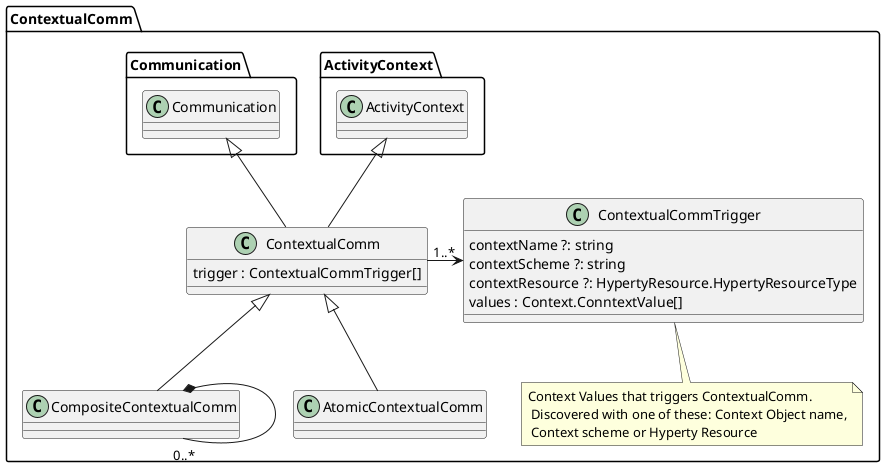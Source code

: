 @startuml "contextual-communication-design.png"

Package ContextualComm {

	class ContextualComm {
	trigger : ContextualCommTrigger[]
	}

	class ContextualCommTrigger {
	contextName ?: string
	contextScheme ?: string
	contextResource ?: HypertyResource.HypertyResourceType
	values : Context.ConntextValue[]
	}

	note bottom : Context Values that triggers ContextualComm.\n Discovered with one of these: Context Object name,\n Context scheme or Hyperty Resource

	class CompositeContextualComm {
	}

	class AtomicContextualComm {
	}

	class CompositeContextualComm {
	}

 ContextualComm -right-> "1..*" ContextualCommTrigger

	CompositeContextualComm *-"0..*" CompositeContextualComm

	ContextualComm -up-|> ActivityContext.ActivityContext

	ContextualComm -up-|> Communication.Communication

	CompositeContextualComm -up-|> ContextualComm

	AtomicContextualComm -up-|> ContextualComm
}

@enduml
